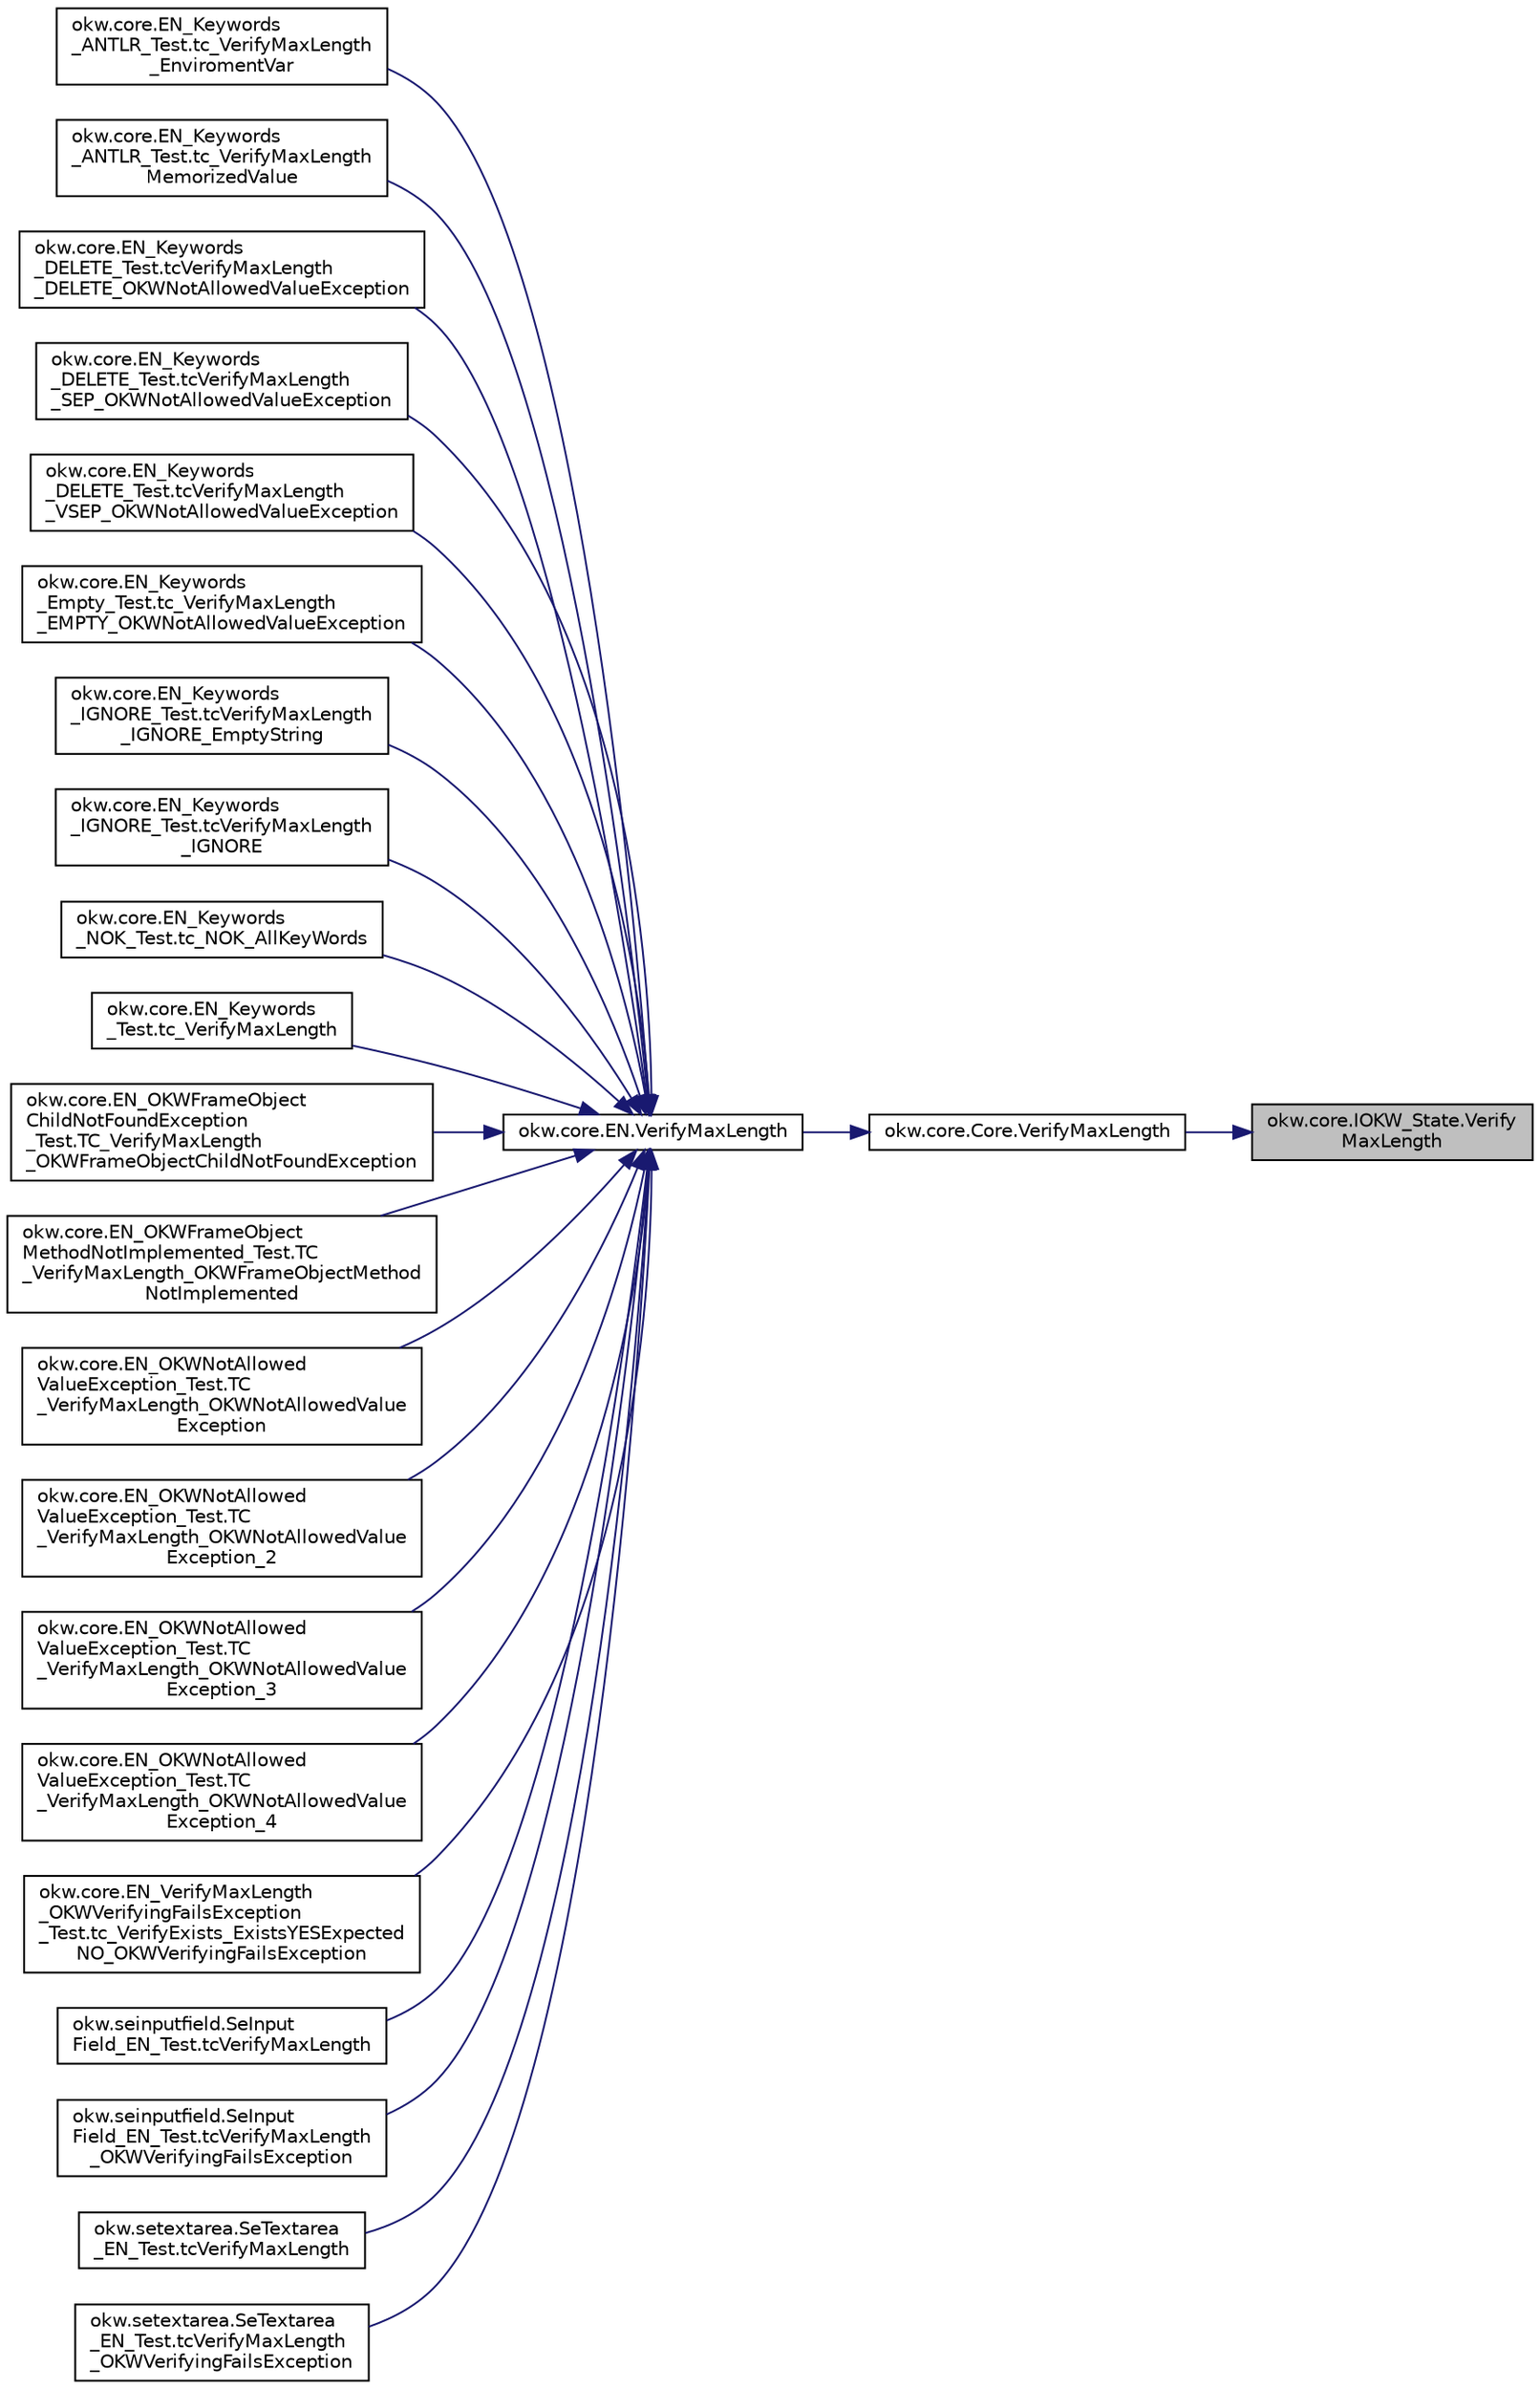 digraph "okw.core.IOKW_State.VerifyMaxLength"
{
 // INTERACTIVE_SVG=YES
 // LATEX_PDF_SIZE
  edge [fontname="Helvetica",fontsize="10",labelfontname="Helvetica",labelfontsize="10"];
  node [fontname="Helvetica",fontsize="10",shape=record];
  rankdir="RL";
  Node3977 [label="okw.core.IOKW_State.Verify\lMaxLength",height=0.2,width=0.4,color="black", fillcolor="grey75", style="filled", fontcolor="black",tooltip="Checks the maximum number of characters that can be entered."];
  Node3977 -> Node3978 [dir="back",color="midnightblue",fontsize="10",style="solid",fontname="Helvetica"];
  Node3978 [label="okw.core.Core.VerifyMaxLength",height=0.2,width=0.4,color="black", fillcolor="white", style="filled",URL="$classokw_1_1core_1_1_core.html#aca2a75d895266af56780569bacebc1ae",tooltip="Checks the maximum number of characters that can be entered."];
  Node3978 -> Node3979 [dir="back",color="midnightblue",fontsize="10",style="solid",fontname="Helvetica"];
  Node3979 [label="okw.core.EN.VerifyMaxLength",height=0.2,width=0.4,color="black", fillcolor="white", style="filled",URL="$classokw_1_1core_1_1_e_n.html#a49f6f37be28bbc0bef197313cafc8d96",tooltip="Checks the maximum number of characters that can be entered."];
  Node3979 -> Node3980 [dir="back",color="midnightblue",fontsize="10",style="solid",fontname="Helvetica"];
  Node3980 [label="okw.core.EN_Keywords\l_ANTLR_Test.tc_VerifyMaxLength\l_EnviromentVar",height=0.2,width=0.4,color="black", fillcolor="white", style="filled",URL="$classokw_1_1core_1_1_e_n___keywords___a_n_t_l_r___test.html#ad36184ae59945370ce9c7597f63445a2",tooltip=" "];
  Node3979 -> Node3981 [dir="back",color="midnightblue",fontsize="10",style="solid",fontname="Helvetica"];
  Node3981 [label="okw.core.EN_Keywords\l_ANTLR_Test.tc_VerifyMaxLength\lMemorizedValue",height=0.2,width=0.4,color="black", fillcolor="white", style="filled",URL="$classokw_1_1core_1_1_e_n___keywords___a_n_t_l_r___test.html#a38469c3be9d34d940c079d57dd294c84",tooltip=" "];
  Node3979 -> Node3982 [dir="back",color="midnightblue",fontsize="10",style="solid",fontname="Helvetica"];
  Node3982 [label="okw.core.EN_Keywords\l_DELETE_Test.tcVerifyMaxLength\l_DELETE_OKWNotAllowedValueException",height=0.2,width=0.4,color="black", fillcolor="white", style="filled",URL="$classokw_1_1core_1_1_e_n___keywords___d_e_l_e_t_e___test.html#ae703d2e0a53ed7a3743aa948d2b1fac0",tooltip="DELETE ist ein nicht erlaubter Wert im Schlüsselwort EN.VeryfyMaxLength(String,String)."];
  Node3979 -> Node3983 [dir="back",color="midnightblue",fontsize="10",style="solid",fontname="Helvetica"];
  Node3983 [label="okw.core.EN_Keywords\l_DELETE_Test.tcVerifyMaxLength\l_SEP_OKWNotAllowedValueException",height=0.2,width=0.4,color="black", fillcolor="white", style="filled",URL="$classokw_1_1core_1_1_e_n___keywords___d_e_l_e_t_e___test.html#ae5625756f4293965fe674950c82b50d8",tooltip="SEP ist ein nicht erlaubter Wert im Schlüsselwort EN.VerifyMaxLength(String,String)."];
  Node3979 -> Node3984 [dir="back",color="midnightblue",fontsize="10",style="solid",fontname="Helvetica"];
  Node3984 [label="okw.core.EN_Keywords\l_DELETE_Test.tcVerifyMaxLength\l_VSEP_OKWNotAllowedValueException",height=0.2,width=0.4,color="black", fillcolor="white", style="filled",URL="$classokw_1_1core_1_1_e_n___keywords___d_e_l_e_t_e___test.html#a67773b0cc2a396c18c541301eb16572b",tooltip="VSEP ist ein nicht erlaubter Wert im Schlüsselwort EN.VerifyMaxLength(String,String)."];
  Node3979 -> Node3985 [dir="back",color="midnightblue",fontsize="10",style="solid",fontname="Helvetica"];
  Node3985 [label="okw.core.EN_Keywords\l_Empty_Test.tc_VerifyMaxLength\l_EMPTY_OKWNotAllowedValueException",height=0.2,width=0.4,color="black", fillcolor="white", style="filled",URL="$classokw_1_1core_1_1_e_n___keywords___empty___test.html#a03462f6faba610737783e41445605949",tooltip="EMPTY ist ein nicht erlaubter Wert im Schlüsselwort EN.VerifyMaxLength(String,String)."];
  Node3979 -> Node3986 [dir="back",color="midnightblue",fontsize="10",style="solid",fontname="Helvetica"];
  Node3986 [label="okw.core.EN_Keywords\l_IGNORE_Test.tcVerifyMaxLength\l_IGNORE_EmptyString",height=0.2,width=0.4,color="black", fillcolor="white", style="filled",URL="$classokw_1_1core_1_1_e_n___keywords___i_g_n_o_r_e___test.html#a6e13fce564fe24a3d51050774a856155",tooltip="Prüft ob das Schlüsselwort VerifyMaxLength( FN, \"\" ) nicht ausgeführt wird."];
  Node3979 -> Node3987 [dir="back",color="midnightblue",fontsize="10",style="solid",fontname="Helvetica"];
  Node3987 [label="okw.core.EN_Keywords\l_IGNORE_Test.tcVerifyMaxLength\l_IGNORE",height=0.2,width=0.4,color="black", fillcolor="white", style="filled",URL="$classokw_1_1core_1_1_e_n___keywords___i_g_n_o_r_e___test.html#a1b8ca1207521066fcbf424027d03b60e",tooltip="Prüft ob das Schlüsselwort VerifyMaxLength( FN, \"${IGNORE}\" ) nicht ausgeführt wird."];
  Node3979 -> Node3988 [dir="back",color="midnightblue",fontsize="10",style="solid",fontname="Helvetica"];
  Node3988 [label="okw.core.EN_Keywords\l_NOK_Test.tc_NOK_AllKeyWords",height=0.2,width=0.4,color="black", fillcolor="white", style="filled",URL="$classokw_1_1core_1_1_e_n___keywords___n_o_k___test.html#a81a960a2341dfb0e27da7871291c84dc",tooltip="Prüft methoden aufruf für einen einfachen Click."];
  Node3979 -> Node3989 [dir="back",color="midnightblue",fontsize="10",style="solid",fontname="Helvetica"];
  Node3989 [label="okw.core.EN_Keywords\l_Test.tc_VerifyMaxLength",height=0.2,width=0.4,color="black", fillcolor="white", style="filled",URL="$classokw_1_1core_1_1_e_n___keywords___test.html#a0bb2fb2ab2b21c6a3d7594fe871b8529",tooltip="\"Normaler\" Testfall für das Schlüsselwort EN.VerifyMaxLenth(String,String)."];
  Node3979 -> Node3990 [dir="back",color="midnightblue",fontsize="10",style="solid",fontname="Helvetica"];
  Node3990 [label="okw.core.EN_OKWFrameObject\lChildNotFoundException\l_Test.TC_VerifyMaxLength\l_OKWFrameObjectChildNotFoundException",height=0.2,width=0.4,color="black", fillcolor="white", style="filled",URL="$classokw_1_1core_1_1_e_n___o_k_w_frame_object_child_not_found_exception___test.html#a414dd4c1b718f8a8f8056d60a5c54727",tooltip="Prüft, ob die Ausnahme OKWFrameObjectChildNotFoundException durch die LFC-VerifyMaxLength ausgelöst w..."];
  Node3979 -> Node3991 [dir="back",color="midnightblue",fontsize="10",style="solid",fontname="Helvetica"];
  Node3991 [label="okw.core.EN_OKWFrameObject\lMethodNotImplemented_Test.TC\l_VerifyMaxLength_OKWFrameObjectMethod\lNotImplemented",height=0.2,width=0.4,color="black", fillcolor="white", style="filled",URL="$classokw_1_1core_1_1_e_n___o_k_w_frame_object_method_not_implemented___test.html#a20935050b85f5ba06822ce625a35e6f6",tooltip="Prüft ob die Ausnahme OKWFrameObjectMethodNotImplemented von VerifyMaxLength( FN, ExpVal ) ausgelöst ..."];
  Node3979 -> Node3992 [dir="back",color="midnightblue",fontsize="10",style="solid",fontname="Helvetica"];
  Node3992 [label="okw.core.EN_OKWNotAllowed\lValueException_Test.TC\l_VerifyMaxLength_OKWNotAllowedValue\lException",height=0.2,width=0.4,color="black", fillcolor="white", style="filled",URL="$classokw_1_1core_1_1_e_n___o_k_w_not_allowed_value_exception___test.html#a13e964f1161a21f1e42d9a4eb79715eb",tooltip="Prüft ob die Ausnahme OKWNotAllowedValueException durch die VerifyMaxLength(String,..."];
  Node3979 -> Node3993 [dir="back",color="midnightblue",fontsize="10",style="solid",fontname="Helvetica"];
  Node3993 [label="okw.core.EN_OKWNotAllowed\lValueException_Test.TC\l_VerifyMaxLength_OKWNotAllowedValue\lException_2",height=0.2,width=0.4,color="black", fillcolor="white", style="filled",URL="$classokw_1_1core_1_1_e_n___o_k_w_not_allowed_value_exception___test.html#a2dd16512e3ea94e691dbe0d7dc3ee03d",tooltip="Prüft ob die Ausnahme OKWNotAllowedValueException durch die VerifyMaxLength(String,..."];
  Node3979 -> Node3994 [dir="back",color="midnightblue",fontsize="10",style="solid",fontname="Helvetica"];
  Node3994 [label="okw.core.EN_OKWNotAllowed\lValueException_Test.TC\l_VerifyMaxLength_OKWNotAllowedValue\lException_3",height=0.2,width=0.4,color="black", fillcolor="white", style="filled",URL="$classokw_1_1core_1_1_e_n___o_k_w_not_allowed_value_exception___test.html#a03d32c17b2ae39e1fb5a5000821a4ee5",tooltip="Prüft ob die Ausnahme OKWNotAllowedValueException durch die VerifyMaxLength(String,..."];
  Node3979 -> Node3995 [dir="back",color="midnightblue",fontsize="10",style="solid",fontname="Helvetica"];
  Node3995 [label="okw.core.EN_OKWNotAllowed\lValueException_Test.TC\l_VerifyMaxLength_OKWNotAllowedValue\lException_4",height=0.2,width=0.4,color="black", fillcolor="white", style="filled",URL="$classokw_1_1core_1_1_e_n___o_k_w_not_allowed_value_exception___test.html#aaebd16416c8431f3b2026454131e668c",tooltip="Prüft ob die Ausnahme OKWNotAllowedValueException durch die VerifyMaxLength(String,..."];
  Node3979 -> Node3996 [dir="back",color="midnightblue",fontsize="10",style="solid",fontname="Helvetica"];
  Node3996 [label="okw.core.EN_VerifyMaxLength\l_OKWVerifyingFailsException\l_Test.tc_VerifyExists_ExistsYESExpected\lNO_OKWVerifyingFailsException",height=0.2,width=0.4,color="black", fillcolor="white", style="filled",URL="$classokw_1_1core_1_1_e_n___verify_max_length___o_k_w_verifying_fails_exception___test.html#aecce52532669542bf44e20001ace40c1",tooltip="Prüft, ob die Ausnahme OKWVerifyingFailsException bei einem Soll/Ist-Vergleich ausgelöst wird."];
  Node3979 -> Node3997 [dir="back",color="midnightblue",fontsize="10",style="solid",fontname="Helvetica"];
  Node3997 [label="okw.seinputfield.SeInput\lField_EN_Test.tcVerifyMaxLength",height=0.2,width=0.4,color="black", fillcolor="white", style="filled",URL="$classokw_1_1seinputfield_1_1_se_input_field___e_n___test.html#a59ce96ee4eba2258548e10beba1bcd93",tooltip="Prüft, ob die Methode VerifyMaxLength für SeInputField implementiert ist."];
  Node3979 -> Node3998 [dir="back",color="midnightblue",fontsize="10",style="solid",fontname="Helvetica"];
  Node3998 [label="okw.seinputfield.SeInput\lField_EN_Test.tcVerifyMaxLength\l_OKWVerifyingFailsException",height=0.2,width=0.4,color="black", fillcolor="white", style="filled",URL="$classokw_1_1seinputfield_1_1_se_input_field___e_n___test.html#a13949346c09574df00101fb6822990ee",tooltip="Prüft, ob die Methode VerifyMaxLength bei einer Soll/Ist Abweichung die Ausnahme OKWVerifyingFailsExc..."];
  Node3979 -> Node3999 [dir="back",color="midnightblue",fontsize="10",style="solid",fontname="Helvetica"];
  Node3999 [label="okw.setextarea.SeTextarea\l_EN_Test.tcVerifyMaxLength",height=0.2,width=0.4,color="black", fillcolor="white", style="filled",URL="$classokw_1_1setextarea_1_1_se_textarea___e_n___test.html#acd0cf55acc857afe9c96b2267ba9b9b3",tooltip="Prüft, ob die Methode VerifyMaxValue für SeTextarea implementiert ist."];
  Node3979 -> Node4000 [dir="back",color="midnightblue",fontsize="10",style="solid",fontname="Helvetica"];
  Node4000 [label="okw.setextarea.SeTextarea\l_EN_Test.tcVerifyMaxLength\l_OKWVerifyingFailsException",height=0.2,width=0.4,color="black", fillcolor="white", style="filled",URL="$classokw_1_1setextarea_1_1_se_textarea___e_n___test.html#a8cb9f5849749b809d0bee9be4e2c736b",tooltip="Prüft, ob die Methode VerifyMaxValue für eine Abweichung eine OKWVerifyingFailsException - Ausnahme a..."];
}
